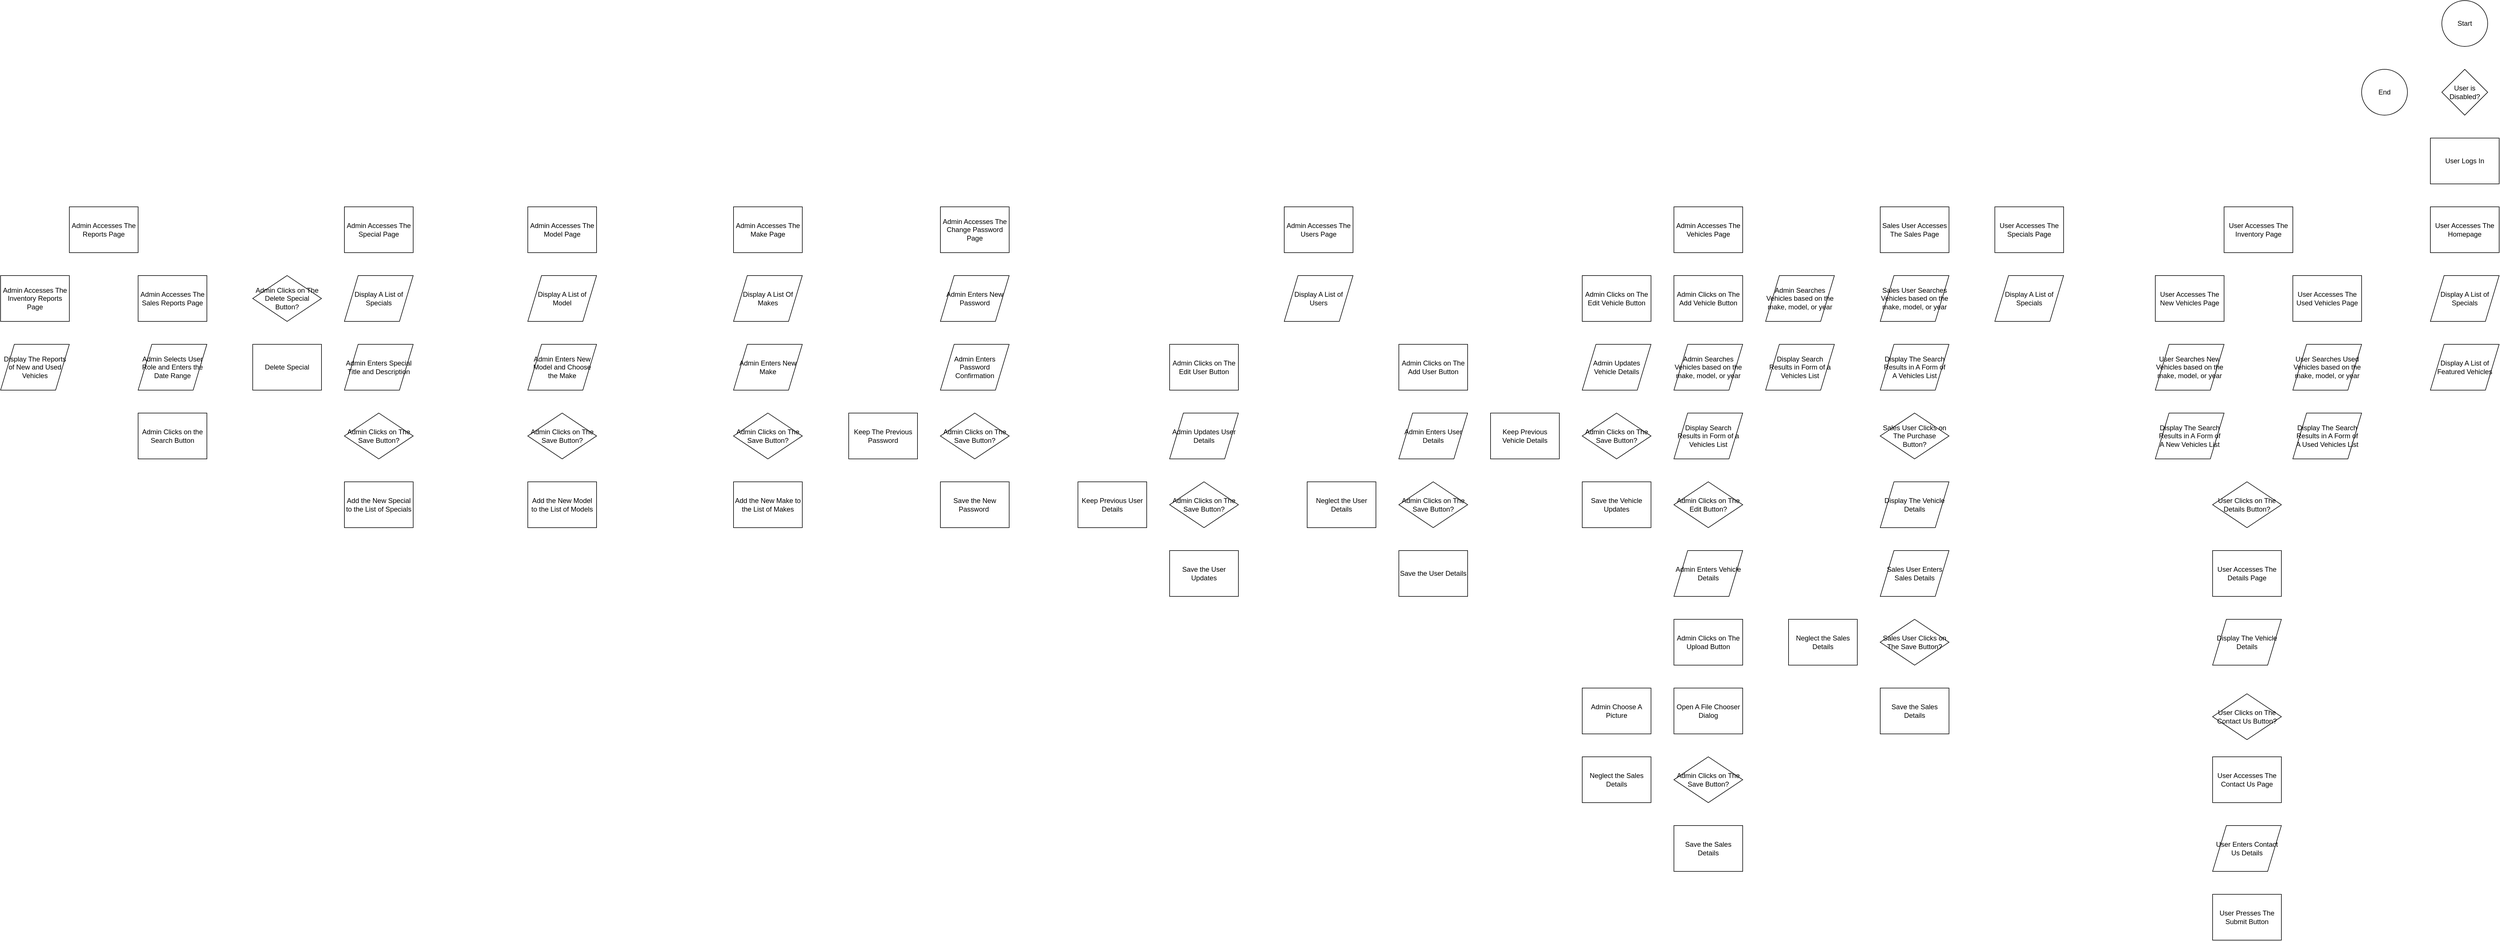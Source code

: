 <mxfile version="20.8.5" type="device"><diagram id="C5RBs43oDa-KdzZeNtuy" name="Page-1"><mxGraphModel dx="5139" dy="1710" grid="1" gridSize="10" guides="1" tooltips="1" connect="1" arrows="1" fold="1" page="1" pageScale="1" pageWidth="827" pageHeight="1169" math="0" shadow="0"><root><mxCell id="WIyWlLk6GJQsqaUBKTNV-0"/><mxCell id="WIyWlLk6GJQsqaUBKTNV-1" parent="WIyWlLk6GJQsqaUBKTNV-0"/><mxCell id="PpYuStPrJ0iwwTV4y3y8-1" value="Start" style="ellipse;whiteSpace=wrap;html=1;" parent="WIyWlLk6GJQsqaUBKTNV-1" vertex="1"><mxGeometry x="500" y="-360" width="80" height="80" as="geometry"/></mxCell><mxCell id="PpYuStPrJ0iwwTV4y3y8-2" value="End" style="ellipse;whiteSpace=wrap;html=1;" parent="WIyWlLk6GJQsqaUBKTNV-1" vertex="1"><mxGeometry x="360" y="-240" width="80" height="80" as="geometry"/></mxCell><mxCell id="PpYuStPrJ0iwwTV4y3y8-3" value="Display A List of Specials" style="rounded=0;whiteSpace=wrap;html=1;shape=parallelogram" parent="WIyWlLk6GJQsqaUBKTNV-1" vertex="1"><mxGeometry x="480" y="120" width="120" height="80" as="geometry"/></mxCell><mxCell id="PpYuStPrJ0iwwTV4y3y8-4" value="User Accesses The Homepage" style="rounded=0;whiteSpace=wrap;html=1;" parent="WIyWlLk6GJQsqaUBKTNV-1" vertex="1"><mxGeometry x="480" width="120" height="80" as="geometry"/></mxCell><mxCell id="PpYuStPrJ0iwwTV4y3y8-6" value="Display A List of Featured Vehicles" style="rounded=0;whiteSpace=wrap;html=1;shape=parallelogram" parent="WIyWlLk6GJQsqaUBKTNV-1" vertex="1"><mxGeometry x="480" y="240" width="120" height="80" as="geometry"/></mxCell><mxCell id="PpYuStPrJ0iwwTV4y3y8-7" value="User Accesses The Inventory Page" style="rounded=0;whiteSpace=wrap;html=1;" parent="WIyWlLk6GJQsqaUBKTNV-1" vertex="1"><mxGeometry x="120" width="120" height="80" as="geometry"/></mxCell><mxCell id="PpYuStPrJ0iwwTV4y3y8-10" value="User Accesses The New Vehicles Page" style="rounded=0;whiteSpace=wrap;html=1;" parent="WIyWlLk6GJQsqaUBKTNV-1" vertex="1"><mxGeometry y="120" width="120" height="80" as="geometry"/></mxCell><mxCell id="PpYuStPrJ0iwwTV4y3y8-12" value="User Accesses The Used Vehicles Page" style="rounded=0;whiteSpace=wrap;html=1;" parent="WIyWlLk6GJQsqaUBKTNV-1" vertex="1"><mxGeometry x="240" y="120" width="120" height="80" as="geometry"/></mxCell><mxCell id="PpYuStPrJ0iwwTV4y3y8-14" value="User Searches New Vehicles based on the make, model, or year" style="rounded=0;whiteSpace=wrap;html=1;shape=parallelogram" parent="WIyWlLk6GJQsqaUBKTNV-1" vertex="1"><mxGeometry y="240" width="120" height="80" as="geometry"/></mxCell><mxCell id="PpYuStPrJ0iwwTV4y3y8-15" value="User Searches Used Vehicles based on the make, model, or year" style="rounded=0;whiteSpace=wrap;html=1;shape=parallelogram;spacingLeft=0;spacingRight=0;spacingTop=0;spacingBottom=0;" parent="WIyWlLk6GJQsqaUBKTNV-1" vertex="1"><mxGeometry x="240" y="240" width="120" height="80" as="geometry"/></mxCell><mxCell id="PpYuStPrJ0iwwTV4y3y8-16" value="Display The Search Results in A Form of A Used Vehicles List" style="rounded=0;whiteSpace=wrap;html=1;shape=parallelogram" parent="WIyWlLk6GJQsqaUBKTNV-1" vertex="1"><mxGeometry x="240" y="360" width="120" height="80" as="geometry"/></mxCell><mxCell id="PpYuStPrJ0iwwTV4y3y8-17" value="Display The Search Results in A Form of A New Vehicles List" style="rounded=0;whiteSpace=wrap;html=1;shape=parallelogram" parent="WIyWlLk6GJQsqaUBKTNV-1" vertex="1"><mxGeometry y="360" width="120" height="80" as="geometry"/></mxCell><mxCell id="PpYuStPrJ0iwwTV4y3y8-18" value="Display The Vehicle Details" style="rounded=0;whiteSpace=wrap;html=1;shape=parallelogram" parent="WIyWlLk6GJQsqaUBKTNV-1" vertex="1"><mxGeometry x="100" y="720" width="120" height="80" as="geometry"/></mxCell><mxCell id="PpYuStPrJ0iwwTV4y3y8-19" value="User Clicks on The Details Button?" style="rounded=0;whiteSpace=wrap;html=1;shape=rhombus" parent="WIyWlLk6GJQsqaUBKTNV-1" vertex="1"><mxGeometry x="100" y="480" width="120" height="80" as="geometry"/></mxCell><mxCell id="PpYuStPrJ0iwwTV4y3y8-20" value="User Accesses The Specials Page" style="rounded=0;whiteSpace=wrap;html=1;" parent="WIyWlLk6GJQsqaUBKTNV-1" vertex="1"><mxGeometry x="-280" width="120" height="80" as="geometry"/></mxCell><mxCell id="PpYuStPrJ0iwwTV4y3y8-21" value="Display A List of Specials" style="rounded=0;whiteSpace=wrap;html=1;shape=parallelogram" parent="WIyWlLk6GJQsqaUBKTNV-1" vertex="1"><mxGeometry x="-280" y="120" width="120" height="80" as="geometry"/></mxCell><mxCell id="PpYuStPrJ0iwwTV4y3y8-22" value="User Accesses The Contact Us Page" style="rounded=0;whiteSpace=wrap;html=1;" parent="WIyWlLk6GJQsqaUBKTNV-1" vertex="1"><mxGeometry x="100" y="960" width="120" height="80" as="geometry"/></mxCell><mxCell id="PpYuStPrJ0iwwTV4y3y8-23" value="User Enters Contact Us Details" style="rounded=0;whiteSpace=wrap;html=1;shape=parallelogram" parent="WIyWlLk6GJQsqaUBKTNV-1" vertex="1"><mxGeometry x="100" y="1080" width="120" height="80" as="geometry"/></mxCell><mxCell id="PpYuStPrJ0iwwTV4y3y8-24" value="User Presses The Submit Button" style="rounded=0;whiteSpace=wrap;html=1;" parent="WIyWlLk6GJQsqaUBKTNV-1" vertex="1"><mxGeometry x="100" y="1200" width="120" height="80" as="geometry"/></mxCell><mxCell id="PpYuStPrJ0iwwTV4y3y8-25" value="Sales User Accesses The Sales Page" style="rounded=0;whiteSpace=wrap;html=1;" parent="WIyWlLk6GJQsqaUBKTNV-1" vertex="1"><mxGeometry x="-480" width="120" height="80" as="geometry"/></mxCell><mxCell id="PpYuStPrJ0iwwTV4y3y8-27" value="Sales User Searches Vehicles based on the make, model, or year" style="rounded=0;whiteSpace=wrap;html=1;shape=parallelogram;spacingLeft=0;spacingRight=0;spacingTop=0;spacingBottom=0;" parent="WIyWlLk6GJQsqaUBKTNV-1" vertex="1"><mxGeometry x="-480" y="120" width="120" height="80" as="geometry"/></mxCell><mxCell id="PpYuStPrJ0iwwTV4y3y8-28" value="Display The Search Results in A Form of A Vehicles List" style="rounded=0;whiteSpace=wrap;html=1;shape=parallelogram" parent="WIyWlLk6GJQsqaUBKTNV-1" vertex="1"><mxGeometry x="-480" y="240" width="120" height="80" as="geometry"/></mxCell><mxCell id="PpYuStPrJ0iwwTV4y3y8-29" value="Display The Vehicle Details" style="rounded=0;whiteSpace=wrap;html=1;shape=parallelogram" parent="WIyWlLk6GJQsqaUBKTNV-1" vertex="1"><mxGeometry x="-480" y="480" width="120" height="80" as="geometry"/></mxCell><mxCell id="PpYuStPrJ0iwwTV4y3y8-30" value="Sales User Clicks on The Purchase Button?" style="rounded=0;whiteSpace=wrap;html=1;shape=rhombus" parent="WIyWlLk6GJQsqaUBKTNV-1" vertex="1"><mxGeometry x="-480" y="360" width="120" height="80" as="geometry"/></mxCell><mxCell id="trxBk3ZFp48Zy-8S9u7i-0" value="User Logs In" style="rounded=0;whiteSpace=wrap;html=1;" parent="WIyWlLk6GJQsqaUBKTNV-1" vertex="1"><mxGeometry x="480" y="-120" width="120" height="80" as="geometry"/></mxCell><mxCell id="trxBk3ZFp48Zy-8S9u7i-1" value="User is Disabled?" style="rhombus;whiteSpace=wrap;html=1;" parent="WIyWlLk6GJQsqaUBKTNV-1" vertex="1"><mxGeometry x="500" y="-240" width="80" height="80" as="geometry"/></mxCell><mxCell id="trxBk3ZFp48Zy-8S9u7i-3" value="User Clicks on The Contact Us Button?" style="rounded=0;whiteSpace=wrap;html=1;shape=rhombus" parent="WIyWlLk6GJQsqaUBKTNV-1" vertex="1"><mxGeometry x="100" y="850" width="120" height="80" as="geometry"/></mxCell><mxCell id="trxBk3ZFp48Zy-8S9u7i-4" value="User Accesses The Details Page" style="rounded=0;whiteSpace=wrap;html=1;" parent="WIyWlLk6GJQsqaUBKTNV-1" vertex="1"><mxGeometry x="100" y="600" width="120" height="80" as="geometry"/></mxCell><mxCell id="trxBk3ZFp48Zy-8S9u7i-6" value="Sales User Enters Sales Details" style="rounded=0;whiteSpace=wrap;html=1;shape=parallelogram" parent="WIyWlLk6GJQsqaUBKTNV-1" vertex="1"><mxGeometry x="-480" y="600" width="120" height="80" as="geometry"/></mxCell><mxCell id="trxBk3ZFp48Zy-8S9u7i-7" value="Sales User Clicks on The Save Button?" style="rounded=0;whiteSpace=wrap;html=1;shape=rhombus" parent="WIyWlLk6GJQsqaUBKTNV-1" vertex="1"><mxGeometry x="-480" y="720" width="120" height="80" as="geometry"/></mxCell><mxCell id="trxBk3ZFp48Zy-8S9u7i-8" value="Save the Sales Details" style="rounded=0;whiteSpace=wrap;html=1;" parent="WIyWlLk6GJQsqaUBKTNV-1" vertex="1"><mxGeometry x="-480" y="840" width="120" height="80" as="geometry"/></mxCell><mxCell id="trxBk3ZFp48Zy-8S9u7i-9" value="Neglect the Sales Details" style="rounded=0;whiteSpace=wrap;html=1;" parent="WIyWlLk6GJQsqaUBKTNV-1" vertex="1"><mxGeometry x="-640" y="720" width="120" height="80" as="geometry"/></mxCell><mxCell id="trxBk3ZFp48Zy-8S9u7i-10" value="Admin Accesses The Vehicles Page" style="rounded=0;whiteSpace=wrap;html=1;" parent="WIyWlLk6GJQsqaUBKTNV-1" vertex="1"><mxGeometry x="-840" width="120" height="80" as="geometry"/></mxCell><mxCell id="trxBk3ZFp48Zy-8S9u7i-12" value="Admin Clicks on The Add Vehicle Button" style="rounded=0;whiteSpace=wrap;html=1;shape=rectangle" parent="WIyWlLk6GJQsqaUBKTNV-1" vertex="1"><mxGeometry x="-840" y="120" width="120" height="80" as="geometry"/></mxCell><mxCell id="trxBk3ZFp48Zy-8S9u7i-13" value="Admin Searches Vehicles based on the make, model, or year" style="rounded=0;whiteSpace=wrap;html=1;shape=parallelogram;spacingLeft=0;spacingRight=0;spacingTop=0;spacingBottom=0;" parent="WIyWlLk6GJQsqaUBKTNV-1" vertex="1"><mxGeometry x="-840" y="240" width="120" height="80" as="geometry"/></mxCell><mxCell id="trxBk3ZFp48Zy-8S9u7i-14" value="Display Search Results in Form of a Vehicles List" style="rounded=0;whiteSpace=wrap;html=1;shape=parallelogram" parent="WIyWlLk6GJQsqaUBKTNV-1" vertex="1"><mxGeometry x="-840" y="360" width="120" height="80" as="geometry"/></mxCell><mxCell id="trxBk3ZFp48Zy-8S9u7i-16" value="Admin Clicks on The Edit Button?" style="rounded=0;whiteSpace=wrap;html=1;shape=rhombus" parent="WIyWlLk6GJQsqaUBKTNV-1" vertex="1"><mxGeometry x="-840" y="480" width="120" height="80" as="geometry"/></mxCell><mxCell id="trxBk3ZFp48Zy-8S9u7i-17" value="Admin Enters Vehicle Details" style="rounded=0;whiteSpace=wrap;html=1;shape=parallelogram" parent="WIyWlLk6GJQsqaUBKTNV-1" vertex="1"><mxGeometry x="-840" y="600" width="120" height="80" as="geometry"/></mxCell><mxCell id="trxBk3ZFp48Zy-8S9u7i-18" value="Admin Clicks on The Save Button?" style="rounded=0;whiteSpace=wrap;html=1;shape=rhombus" parent="WIyWlLk6GJQsqaUBKTNV-1" vertex="1"><mxGeometry x="-840" y="960" width="120" height="80" as="geometry"/></mxCell><mxCell id="trxBk3ZFp48Zy-8S9u7i-19" value="Save the Sales Details" style="rounded=0;whiteSpace=wrap;html=1;" parent="WIyWlLk6GJQsqaUBKTNV-1" vertex="1"><mxGeometry x="-840" y="1080" width="120" height="80" as="geometry"/></mxCell><mxCell id="trxBk3ZFp48Zy-8S9u7i-20" value="Admin Clicks on The Upload Button" style="rounded=0;whiteSpace=wrap;html=1;shape=rectangle" parent="WIyWlLk6GJQsqaUBKTNV-1" vertex="1"><mxGeometry x="-840" y="720" width="120" height="80" as="geometry"/></mxCell><mxCell id="trxBk3ZFp48Zy-8S9u7i-21" value="Open A File Chooser Dialog" style="rounded=0;whiteSpace=wrap;html=1;" parent="WIyWlLk6GJQsqaUBKTNV-1" vertex="1"><mxGeometry x="-840" y="840" width="120" height="80" as="geometry"/></mxCell><mxCell id="trxBk3ZFp48Zy-8S9u7i-22" value="Admin Choose A Picture" style="rounded=0;whiteSpace=wrap;html=1;" parent="WIyWlLk6GJQsqaUBKTNV-1" vertex="1"><mxGeometry x="-1000" y="840" width="120" height="80" as="geometry"/></mxCell><mxCell id="trxBk3ZFp48Zy-8S9u7i-23" value="Neglect the Sales Details" style="rounded=0;whiteSpace=wrap;html=1;" parent="WIyWlLk6GJQsqaUBKTNV-1" vertex="1"><mxGeometry x="-1000" y="960" width="120" height="80" as="geometry"/></mxCell><mxCell id="trxBk3ZFp48Zy-8S9u7i-24" value="Admin Searches Vehicles based on the make, model, or year" style="rounded=0;whiteSpace=wrap;html=1;shape=parallelogram" parent="WIyWlLk6GJQsqaUBKTNV-1" vertex="1"><mxGeometry x="-680" y="120" width="120" height="80" as="geometry"/></mxCell><mxCell id="trxBk3ZFp48Zy-8S9u7i-25" value="Display Search Results in Form of a Vehicles List" style="rounded=0;whiteSpace=wrap;html=1;shape=parallelogram" parent="WIyWlLk6GJQsqaUBKTNV-1" vertex="1"><mxGeometry x="-680" y="240" width="120" height="80" as="geometry"/></mxCell><mxCell id="trxBk3ZFp48Zy-8S9u7i-26" value="Admin Clicks on The Edit Vehicle Button" style="rounded=0;whiteSpace=wrap;html=1;shape=rectangle" parent="WIyWlLk6GJQsqaUBKTNV-1" vertex="1"><mxGeometry x="-1000" y="120" width="120" height="80" as="geometry"/></mxCell><mxCell id="trxBk3ZFp48Zy-8S9u7i-27" value="Admin Updates Vehicle Details" style="rounded=0;whiteSpace=wrap;html=1;shape=parallelogram" parent="WIyWlLk6GJQsqaUBKTNV-1" vertex="1"><mxGeometry x="-1000" y="240" width="120" height="80" as="geometry"/></mxCell><mxCell id="trxBk3ZFp48Zy-8S9u7i-28" value="Admin Clicks on The Save Button?" style="rounded=0;whiteSpace=wrap;html=1;shape=rhombus" parent="WIyWlLk6GJQsqaUBKTNV-1" vertex="1"><mxGeometry x="-1000" y="360" width="120" height="80" as="geometry"/></mxCell><mxCell id="trxBk3ZFp48Zy-8S9u7i-29" value="Save the Vehicle Updates" style="rounded=0;whiteSpace=wrap;html=1;" parent="WIyWlLk6GJQsqaUBKTNV-1" vertex="1"><mxGeometry x="-1000" y="480" width="120" height="80" as="geometry"/></mxCell><mxCell id="trxBk3ZFp48Zy-8S9u7i-30" value="Keep Previous Vehicle Details" style="rounded=0;whiteSpace=wrap;html=1;" parent="WIyWlLk6GJQsqaUBKTNV-1" vertex="1"><mxGeometry x="-1160" y="360" width="120" height="80" as="geometry"/></mxCell><mxCell id="trxBk3ZFp48Zy-8S9u7i-31" value="Admin Accesses The Users Page" style="rounded=0;whiteSpace=wrap;html=1;" parent="WIyWlLk6GJQsqaUBKTNV-1" vertex="1"><mxGeometry x="-1520" width="120" height="80" as="geometry"/></mxCell><mxCell id="trxBk3ZFp48Zy-8S9u7i-32" value="Admin Clicks on The Add User Button" style="rounded=0;whiteSpace=wrap;html=1;shape=rectangle" parent="WIyWlLk6GJQsqaUBKTNV-1" vertex="1"><mxGeometry x="-1320" y="240" width="120" height="80" as="geometry"/></mxCell><mxCell id="trxBk3ZFp48Zy-8S9u7i-33" value="Display A List of Users" style="rounded=0;whiteSpace=wrap;html=1;shape=parallelogram" parent="WIyWlLk6GJQsqaUBKTNV-1" vertex="1"><mxGeometry x="-1520" y="120" width="120" height="80" as="geometry"/></mxCell><mxCell id="trxBk3ZFp48Zy-8S9u7i-34" value="Admin Clicks on The Edit User Button" style="rounded=0;whiteSpace=wrap;html=1;shape=rectangle" parent="WIyWlLk6GJQsqaUBKTNV-1" vertex="1"><mxGeometry x="-1720" y="240" width="120" height="80" as="geometry"/></mxCell><mxCell id="aRNM-f7Jzrc2NYupr2h2-0" value="Admin Enters User Details" style="rounded=0;whiteSpace=wrap;html=1;shape=parallelogram" vertex="1" parent="WIyWlLk6GJQsqaUBKTNV-1"><mxGeometry x="-1320" y="360" width="120" height="80" as="geometry"/></mxCell><mxCell id="aRNM-f7Jzrc2NYupr2h2-2" value="Admin Clicks on The Save Button?" style="rounded=0;whiteSpace=wrap;html=1;shape=rhombus" vertex="1" parent="WIyWlLk6GJQsqaUBKTNV-1"><mxGeometry x="-1320" y="480" width="120" height="80" as="geometry"/></mxCell><mxCell id="aRNM-f7Jzrc2NYupr2h2-3" value="Save the User Details" style="rounded=0;whiteSpace=wrap;html=1;" vertex="1" parent="WIyWlLk6GJQsqaUBKTNV-1"><mxGeometry x="-1320" y="600" width="120" height="80" as="geometry"/></mxCell><mxCell id="aRNM-f7Jzrc2NYupr2h2-4" value="Neglect the User Details" style="rounded=0;whiteSpace=wrap;html=1;" vertex="1" parent="WIyWlLk6GJQsqaUBKTNV-1"><mxGeometry x="-1480" y="480" width="120" height="80" as="geometry"/></mxCell><mxCell id="aRNM-f7Jzrc2NYupr2h2-6" value="Admin Updates User Details" style="rounded=0;whiteSpace=wrap;html=1;shape=parallelogram" vertex="1" parent="WIyWlLk6GJQsqaUBKTNV-1"><mxGeometry x="-1720" y="360" width="120" height="80" as="geometry"/></mxCell><mxCell id="aRNM-f7Jzrc2NYupr2h2-7" value="Admin Clicks on The Save Button?" style="rounded=0;whiteSpace=wrap;html=1;shape=rhombus" vertex="1" parent="WIyWlLk6GJQsqaUBKTNV-1"><mxGeometry x="-1720" y="480" width="120" height="80" as="geometry"/></mxCell><mxCell id="aRNM-f7Jzrc2NYupr2h2-8" value="Save the User Updates" style="rounded=0;whiteSpace=wrap;html=1;" vertex="1" parent="WIyWlLk6GJQsqaUBKTNV-1"><mxGeometry x="-1720" y="600" width="120" height="80" as="geometry"/></mxCell><mxCell id="aRNM-f7Jzrc2NYupr2h2-9" value="Keep Previous User Details" style="rounded=0;whiteSpace=wrap;html=1;" vertex="1" parent="WIyWlLk6GJQsqaUBKTNV-1"><mxGeometry x="-1880" y="480" width="120" height="80" as="geometry"/></mxCell><mxCell id="aRNM-f7Jzrc2NYupr2h2-10" value="Admin Accesses The Change Password Page" style="rounded=0;whiteSpace=wrap;html=1;" vertex="1" parent="WIyWlLk6GJQsqaUBKTNV-1"><mxGeometry x="-2120" width="120" height="80" as="geometry"/></mxCell><mxCell id="aRNM-f7Jzrc2NYupr2h2-11" value="Admin Enters New Password" style="rounded=0;whiteSpace=wrap;html=1;shape=parallelogram" vertex="1" parent="WIyWlLk6GJQsqaUBKTNV-1"><mxGeometry x="-2120" y="120" width="120" height="80" as="geometry"/></mxCell><mxCell id="aRNM-f7Jzrc2NYupr2h2-12" value="Admin Enters Password Confirmation" style="rounded=0;whiteSpace=wrap;html=1;shape=parallelogram" vertex="1" parent="WIyWlLk6GJQsqaUBKTNV-1"><mxGeometry x="-2120" y="240" width="120" height="80" as="geometry"/></mxCell><mxCell id="aRNM-f7Jzrc2NYupr2h2-13" value="Admin Clicks on The Save Button?" style="rounded=0;whiteSpace=wrap;html=1;shape=rhombus" vertex="1" parent="WIyWlLk6GJQsqaUBKTNV-1"><mxGeometry x="-2120" y="360" width="120" height="80" as="geometry"/></mxCell><mxCell id="aRNM-f7Jzrc2NYupr2h2-14" value="Save the New Password&amp;nbsp;" style="rounded=0;whiteSpace=wrap;html=1;" vertex="1" parent="WIyWlLk6GJQsqaUBKTNV-1"><mxGeometry x="-2120" y="480" width="120" height="80" as="geometry"/></mxCell><mxCell id="aRNM-f7Jzrc2NYupr2h2-15" value="Keep The Previous Password" style="rounded=0;whiteSpace=wrap;html=1;" vertex="1" parent="WIyWlLk6GJQsqaUBKTNV-1"><mxGeometry x="-2280" y="360" width="120" height="80" as="geometry"/></mxCell><mxCell id="aRNM-f7Jzrc2NYupr2h2-16" value="Admin Accesses The Make Page" style="rounded=0;whiteSpace=wrap;html=1;" vertex="1" parent="WIyWlLk6GJQsqaUBKTNV-1"><mxGeometry x="-2481" width="120" height="80" as="geometry"/></mxCell><mxCell id="aRNM-f7Jzrc2NYupr2h2-17" value="Admin Accesses The Model Page" style="rounded=0;whiteSpace=wrap;html=1;" vertex="1" parent="WIyWlLk6GJQsqaUBKTNV-1"><mxGeometry x="-2840" width="120" height="80" as="geometry"/></mxCell><mxCell id="aRNM-f7Jzrc2NYupr2h2-18" value="Admin Accesses The Special Page" style="rounded=0;whiteSpace=wrap;html=1;" vertex="1" parent="WIyWlLk6GJQsqaUBKTNV-1"><mxGeometry x="-3160" width="120" height="80" as="geometry"/></mxCell><mxCell id="aRNM-f7Jzrc2NYupr2h2-19" value="Admin Accesses The Reports Page" style="rounded=0;whiteSpace=wrap;html=1;" vertex="1" parent="WIyWlLk6GJQsqaUBKTNV-1"><mxGeometry x="-3640" width="120" height="80" as="geometry"/></mxCell><mxCell id="aRNM-f7Jzrc2NYupr2h2-21" value="Display A List Of Makes" style="rounded=0;whiteSpace=wrap;html=1;shape=parallelogram" vertex="1" parent="WIyWlLk6GJQsqaUBKTNV-1"><mxGeometry x="-2481" y="120" width="120" height="80" as="geometry"/></mxCell><mxCell id="aRNM-f7Jzrc2NYupr2h2-22" value="Admin Enters New Make" style="rounded=0;whiteSpace=wrap;html=1;shape=parallelogram" vertex="1" parent="WIyWlLk6GJQsqaUBKTNV-1"><mxGeometry x="-2481" y="240" width="120" height="80" as="geometry"/></mxCell><mxCell id="aRNM-f7Jzrc2NYupr2h2-23" value="Admin Clicks on The Save Button?" style="rounded=0;whiteSpace=wrap;html=1;shape=rhombus" vertex="1" parent="WIyWlLk6GJQsqaUBKTNV-1"><mxGeometry x="-2481" y="360" width="120" height="80" as="geometry"/></mxCell><mxCell id="aRNM-f7Jzrc2NYupr2h2-24" value="Add the New Make to the List of Makes" style="rounded=0;whiteSpace=wrap;html=1;" vertex="1" parent="WIyWlLk6GJQsqaUBKTNV-1"><mxGeometry x="-2481" y="480" width="120" height="80" as="geometry"/></mxCell><mxCell id="aRNM-f7Jzrc2NYupr2h2-29" value="Display A List of Model" style="rounded=0;whiteSpace=wrap;html=1;shape=parallelogram" vertex="1" parent="WIyWlLk6GJQsqaUBKTNV-1"><mxGeometry x="-2840" y="120" width="120" height="80" as="geometry"/></mxCell><mxCell id="aRNM-f7Jzrc2NYupr2h2-30" value="Admin Enters New Model and Choose the Make" style="rounded=0;whiteSpace=wrap;html=1;shape=parallelogram" vertex="1" parent="WIyWlLk6GJQsqaUBKTNV-1"><mxGeometry x="-2840" y="240" width="120" height="80" as="geometry"/></mxCell><mxCell id="aRNM-f7Jzrc2NYupr2h2-31" value="Admin Clicks on The Save Button?" style="rounded=0;whiteSpace=wrap;html=1;shape=rhombus" vertex="1" parent="WIyWlLk6GJQsqaUBKTNV-1"><mxGeometry x="-2840" y="360" width="120" height="80" as="geometry"/></mxCell><mxCell id="aRNM-f7Jzrc2NYupr2h2-32" value="Add the New Model to the List of Models" style="rounded=0;whiteSpace=wrap;html=1;" vertex="1" parent="WIyWlLk6GJQsqaUBKTNV-1"><mxGeometry x="-2840" y="480" width="120" height="80" as="geometry"/></mxCell><mxCell id="aRNM-f7Jzrc2NYupr2h2-33" value="Display A List of Specials" style="rounded=0;whiteSpace=wrap;html=1;shape=parallelogram" vertex="1" parent="WIyWlLk6GJQsqaUBKTNV-1"><mxGeometry x="-3160" y="120" width="120" height="80" as="geometry"/></mxCell><mxCell id="aRNM-f7Jzrc2NYupr2h2-34" value="Admin Enters Special Title and Description" style="rounded=0;whiteSpace=wrap;html=1;shape=parallelogram" vertex="1" parent="WIyWlLk6GJQsqaUBKTNV-1"><mxGeometry x="-3160" y="240" width="120" height="80" as="geometry"/></mxCell><mxCell id="aRNM-f7Jzrc2NYupr2h2-35" value="Admin Clicks on The Save Button?" style="rounded=0;whiteSpace=wrap;html=1;shape=rhombus" vertex="1" parent="WIyWlLk6GJQsqaUBKTNV-1"><mxGeometry x="-3160" y="360" width="120" height="80" as="geometry"/></mxCell><mxCell id="aRNM-f7Jzrc2NYupr2h2-36" value="Add the New Special to the List of Specials" style="rounded=0;whiteSpace=wrap;html=1;" vertex="1" parent="WIyWlLk6GJQsqaUBKTNV-1"><mxGeometry x="-3160" y="480" width="120" height="80" as="geometry"/></mxCell><mxCell id="aRNM-f7Jzrc2NYupr2h2-38" value="Admin Clicks on The Delete Special Button?" style="rounded=0;whiteSpace=wrap;html=1;shape=rhombus" vertex="1" parent="WIyWlLk6GJQsqaUBKTNV-1"><mxGeometry x="-3320" y="120" width="120" height="80" as="geometry"/></mxCell><mxCell id="aRNM-f7Jzrc2NYupr2h2-39" value="Delete Special" style="rounded=0;whiteSpace=wrap;html=1;" vertex="1" parent="WIyWlLk6GJQsqaUBKTNV-1"><mxGeometry x="-3320" y="240" width="120" height="80" as="geometry"/></mxCell><mxCell id="aRNM-f7Jzrc2NYupr2h2-41" value="Admin Accesses The Sales Reports Page" style="rounded=0;whiteSpace=wrap;html=1;" vertex="1" parent="WIyWlLk6GJQsqaUBKTNV-1"><mxGeometry x="-3520" y="120" width="120" height="80" as="geometry"/></mxCell><mxCell id="aRNM-f7Jzrc2NYupr2h2-42" value="Admin Accesses The Inventory Reports Page" style="rounded=0;whiteSpace=wrap;html=1;" vertex="1" parent="WIyWlLk6GJQsqaUBKTNV-1"><mxGeometry x="-3760" y="120" width="120" height="80" as="geometry"/></mxCell><mxCell id="aRNM-f7Jzrc2NYupr2h2-43" value="Admin Selects User Role and Enters the Date Range" style="rounded=0;whiteSpace=wrap;html=1;shape=parallelogram" vertex="1" parent="WIyWlLk6GJQsqaUBKTNV-1"><mxGeometry x="-3520" y="240" width="120" height="80" as="geometry"/></mxCell><mxCell id="aRNM-f7Jzrc2NYupr2h2-44" value="Admin Clicks on the Search Button" style="rounded=0;whiteSpace=wrap;html=1;" vertex="1" parent="WIyWlLk6GJQsqaUBKTNV-1"><mxGeometry x="-3520" y="360" width="120" height="80" as="geometry"/></mxCell><mxCell id="aRNM-f7Jzrc2NYupr2h2-45" value="Display The Reports of New and Used Vehicles" style="rounded=0;whiteSpace=wrap;html=1;shape=parallelogram" vertex="1" parent="WIyWlLk6GJQsqaUBKTNV-1"><mxGeometry x="-3760" y="240" width="120" height="80" as="geometry"/></mxCell></root></mxGraphModel></diagram></mxfile>